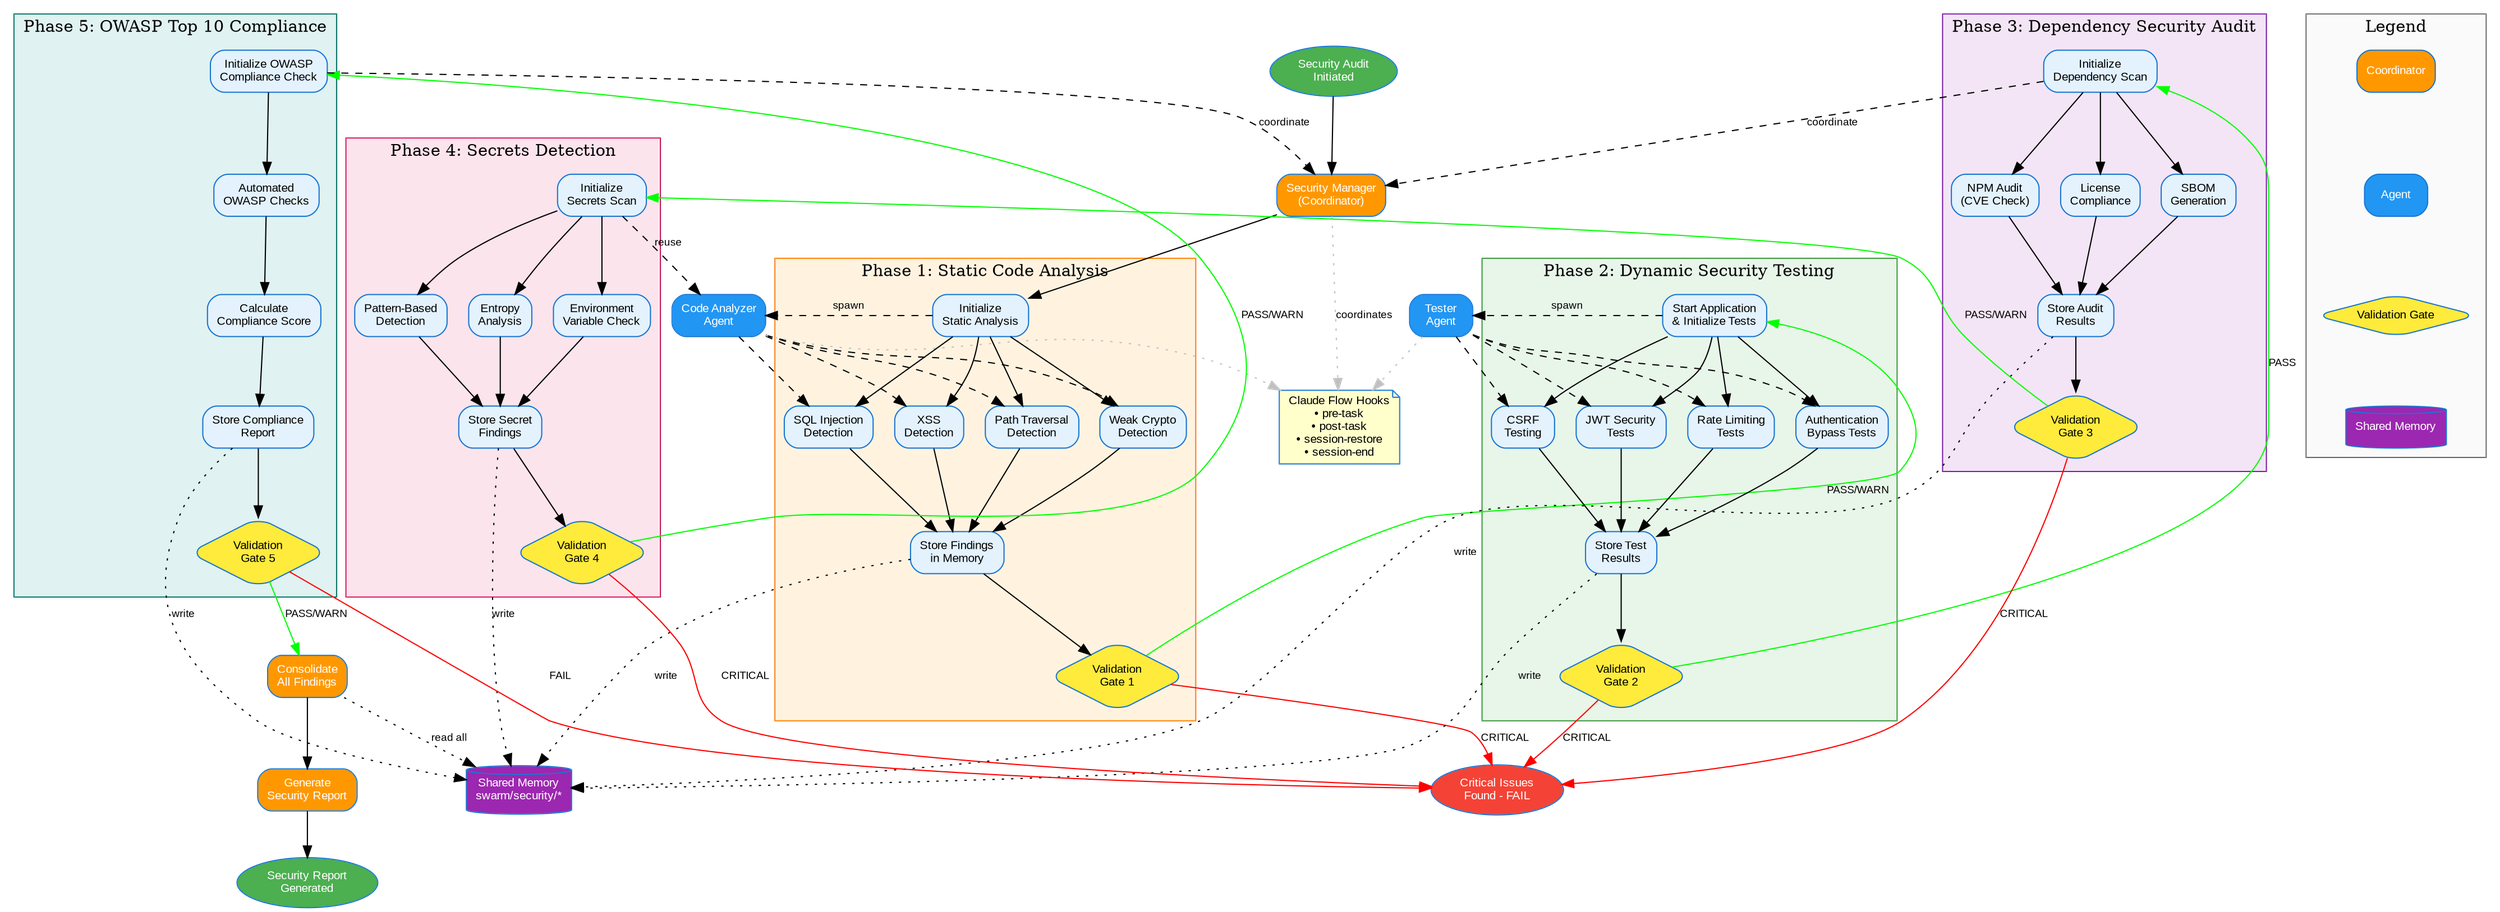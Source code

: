 digraph SecurityAnalyzerWorkflow {
  // Graph styling
  rankdir=TB;
  bgcolor="transparent";
  node [shape=box, style="rounded,filled", fontname="Arial", fontsize=10];
  edge [fontname="Arial", fontsize=9];

  // Color scheme
  node [fillcolor="#e3f2fd", color="#1976d2"];

  // Start/End nodes
  start [label="Security Audit\nInitiated", shape=ellipse, fillcolor="#4caf50", fontcolor=white];
  end [label="Security Report\nGenerated", shape=ellipse, fillcolor="#4caf50", fontcolor=white];
  fail [label="Critical Issues\nFound - FAIL", shape=ellipse, fillcolor="#f44336", fontcolor=white];

  // Coordinator
  security_manager [label="Security Manager\n(Coordinator)", fillcolor="#ff9800", fontcolor=white];

  // Agents
  code_analyzer [label="Code Analyzer\nAgent", fillcolor="#2196f3", fontcolor=white];
  tester_agent [label="Tester\nAgent", fillcolor="#2196f3", fontcolor=white];

  // Memory storage
  memory [label="Shared Memory\nswarm/security/*", shape=cylinder, fillcolor="#9c27b0", fontcolor=white];

  // Phase 1: Static Analysis
  subgraph cluster_phase1 {
    label="Phase 1: Static Code Analysis";
    style=filled;
    fillcolor="#fff3e0";
    color="#f57c00";

    static_init [label="Initialize\nStatic Analysis"];
    sql_scan [label="SQL Injection\nDetection"];
    xss_scan [label="XSS\nDetection"];
    path_scan [label="Path Traversal\nDetection"];
    crypto_scan [label="Weak Crypto\nDetection"];
    static_store [label="Store Findings\nin Memory"];
    gate1 [label="Validation\nGate 1", shape=diamond, fillcolor="#ffeb3b"];

    static_init -> sql_scan;
    static_init -> xss_scan;
    static_init -> path_scan;
    static_init -> crypto_scan;
    sql_scan -> static_store;
    xss_scan -> static_store;
    path_scan -> static_store;
    crypto_scan -> static_store;
    static_store -> gate1;
  }

  // Phase 2: Dynamic Testing
  subgraph cluster_phase2 {
    label="Phase 2: Dynamic Security Testing";
    style=filled;
    fillcolor="#e8f5e9";
    color="#388e3c";

    dynamic_init [label="Start Application\n& Initialize Tests"];
    auth_test [label="Authentication\nBypass Tests"];
    csrf_test [label="CSRF\nTesting"];
    rate_test [label="Rate Limiting\nTests"];
    jwt_test [label="JWT Security\nTests"];
    dynamic_store [label="Store Test\nResults"];
    gate2 [label="Validation\nGate 2", shape=diamond, fillcolor="#ffeb3b"];

    dynamic_init -> auth_test;
    dynamic_init -> csrf_test;
    dynamic_init -> rate_test;
    dynamic_init -> jwt_test;
    auth_test -> dynamic_store;
    csrf_test -> dynamic_store;
    rate_test -> dynamic_store;
    jwt_test -> dynamic_store;
    dynamic_store -> gate2;
  }

  // Phase 3: Dependency Audit
  subgraph cluster_phase3 {
    label="Phase 3: Dependency Security Audit";
    style=filled;
    fillcolor="#f3e5f5";
    color="#7b1fa2";

    dep_init [label="Initialize\nDependency Scan"];
    npm_audit [label="NPM Audit\n(CVE Check)"];
    license_check [label="License\nCompliance"];
    sbom_gen [label="SBOM\nGeneration"];
    dep_store [label="Store Audit\nResults"];
    gate3 [label="Validation\nGate 3", shape=diamond, fillcolor="#ffeb3b"];

    dep_init -> npm_audit;
    dep_init -> license_check;
    dep_init -> sbom_gen;
    npm_audit -> dep_store;
    license_check -> dep_store;
    sbom_gen -> dep_store;
    dep_store -> gate3;
  }

  // Phase 4: Secrets Detection
  subgraph cluster_phase4 {
    label="Phase 4: Secrets Detection";
    style=filled;
    fillcolor="#fce4ec";
    color="#c2185b";

    secrets_init [label="Initialize\nSecrets Scan"];
    pattern_scan [label="Pattern-Based\nDetection"];
    entropy_scan [label="Entropy\nAnalysis"];
    env_scan [label="Environment\nVariable Check"];
    secrets_store [label="Store Secret\nFindings"];
    gate4 [label="Validation\nGate 4", shape=diamond, fillcolor="#ffeb3b"];

    secrets_init -> pattern_scan;
    secrets_init -> entropy_scan;
    secrets_init -> env_scan;
    pattern_scan -> secrets_store;
    entropy_scan -> secrets_store;
    env_scan -> secrets_store;
    secrets_store -> gate4;
  }

  // Phase 5: OWASP Compliance
  subgraph cluster_phase5 {
    label="Phase 5: OWASP Top 10 Compliance";
    style=filled;
    fillcolor="#e0f2f1";
    color="#00695c";

    owasp_init [label="Initialize OWASP\nCompliance Check"];
    owasp_checks [label="Automated\nOWASP Checks"];
    compliance_calc [label="Calculate\nCompliance Score"];
    owasp_store [label="Store Compliance\nReport"];
    gate5 [label="Validation\nGate 5", shape=diamond, fillcolor="#ffeb3b"];

    owasp_init -> owasp_checks;
    owasp_checks -> compliance_calc;
    compliance_calc -> owasp_store;
    owasp_store -> gate5;
  }

  // Final Report Generation
  consolidate [label="Consolidate\nAll Findings", fillcolor="#ff9800", fontcolor=white];
  generate_report [label="Generate\nSecurity Report", fillcolor="#ff9800", fontcolor=white];

  // Main workflow
  start -> security_manager;
  security_manager -> static_init;

  // Agent coordination
  static_init -> code_analyzer [style=dashed, label="spawn"];
  code_analyzer -> sql_scan [style=dashed];
  code_analyzer -> xss_scan [style=dashed];
  code_analyzer -> path_scan [style=dashed];
  code_analyzer -> crypto_scan [style=dashed];

  gate1 -> dynamic_init [label="PASS/WARN", color="green"];
  gate1 -> fail [label="CRITICAL", color="red"];

  dynamic_init -> tester_agent [style=dashed, label="spawn"];
  tester_agent -> auth_test [style=dashed];
  tester_agent -> csrf_test [style=dashed];
  tester_agent -> rate_test [style=dashed];
  tester_agent -> jwt_test [style=dashed];

  gate2 -> dep_init [label="PASS", color="green"];
  gate2 -> fail [label="CRITICAL", color="red"];

  dep_init -> security_manager [style=dashed, label="coordinate"];

  gate3 -> secrets_init [label="PASS/WARN", color="green"];
  gate3 -> fail [label="CRITICAL", color="red"];

  secrets_init -> code_analyzer [style=dashed, label="reuse"];

  gate4 -> owasp_init [label="PASS/WARN", color="green"];
  gate4 -> fail [label="CRITICAL", color="red"];

  owasp_init -> security_manager [style=dashed, label="coordinate"];

  gate5 -> consolidate [label="PASS/WARN", color="green"];
  gate5 -> fail [label="FAIL", color="red"];

  consolidate -> generate_report;
  generate_report -> end;

  // Memory interactions
  static_store -> memory [style=dotted, label="write"];
  dynamic_store -> memory [style=dotted, label="write"];
  dep_store -> memory [style=dotted, label="write"];
  secrets_store -> memory [style=dotted, label="write"];
  owasp_store -> memory [style=dotted, label="write"];

  consolidate -> memory [style=dotted, label="read all"];

  // Hooks integration (shown as annotations)
  hooks [label="Claude Flow Hooks\n• pre-task\n• post-task\n• session-restore\n• session-end", shape=note, fillcolor="#ffffcc"];

  security_manager -> hooks [style=dotted, color=gray, label="coordinates"];
  code_analyzer -> hooks [style=dotted, color=gray];
  tester_agent -> hooks [style=dotted, color=gray];

  // Legend
  subgraph cluster_legend {
    label="Legend";
    style=filled;
    fillcolor="#fafafa";
    color="#666666";

    leg_coord [label="Coordinator", fillcolor="#ff9800", fontcolor=white];
    leg_agent [label="Agent", fillcolor="#2196f3", fontcolor=white];
    leg_gate [label="Validation Gate", shape=diamond, fillcolor="#ffeb3b"];
    leg_memory [label="Shared Memory", shape=cylinder, fillcolor="#9c27b0", fontcolor=white];

    leg_coord -> leg_agent [style=invis];
    leg_agent -> leg_gate [style=invis];
    leg_gate -> leg_memory [style=invis];
  }
}
